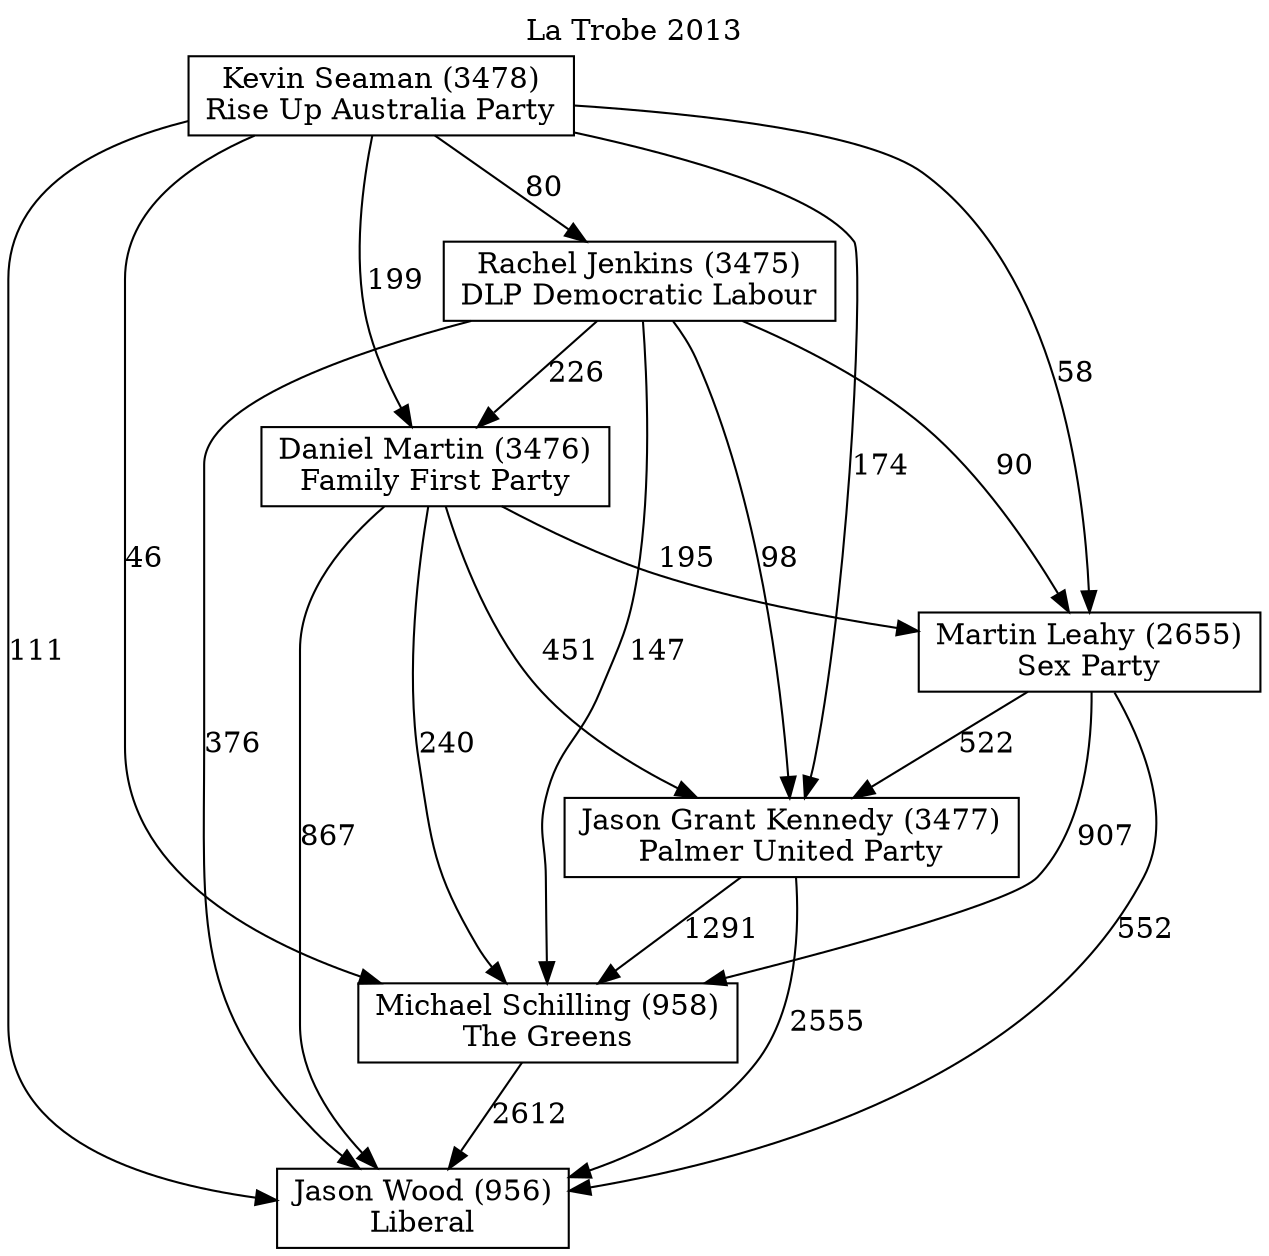// House preference flow
digraph "Jason Wood (956)_La Trobe_2013" {
	graph [label="La Trobe 2013" labelloc=t mclimit=10]
	node [shape=box]
	"Jason Wood (956)" [label="Jason Wood (956)
Liberal"]
	"Michael Schilling (958)" [label="Michael Schilling (958)
The Greens"]
	"Jason Grant Kennedy (3477)" [label="Jason Grant Kennedy (3477)
Palmer United Party"]
	"Martin Leahy (2655)" [label="Martin Leahy (2655)
Sex Party"]
	"Daniel Martin (3476)" [label="Daniel Martin (3476)
Family First Party"]
	"Rachel Jenkins (3475)" [label="Rachel Jenkins (3475)
DLP Democratic Labour"]
	"Kevin Seaman (3478)" [label="Kevin Seaman (3478)
Rise Up Australia Party"]
	"Michael Schilling (958)" -> "Jason Wood (956)" [label=2612]
	"Jason Grant Kennedy (3477)" -> "Michael Schilling (958)" [label=1291]
	"Martin Leahy (2655)" -> "Jason Grant Kennedy (3477)" [label=522]
	"Daniel Martin (3476)" -> "Martin Leahy (2655)" [label=195]
	"Rachel Jenkins (3475)" -> "Daniel Martin (3476)" [label=226]
	"Kevin Seaman (3478)" -> "Rachel Jenkins (3475)" [label=80]
	"Jason Grant Kennedy (3477)" -> "Jason Wood (956)" [label=2555]
	"Martin Leahy (2655)" -> "Jason Wood (956)" [label=552]
	"Daniel Martin (3476)" -> "Jason Wood (956)" [label=867]
	"Rachel Jenkins (3475)" -> "Jason Wood (956)" [label=376]
	"Kevin Seaman (3478)" -> "Jason Wood (956)" [label=111]
	"Kevin Seaman (3478)" -> "Daniel Martin (3476)" [label=199]
	"Rachel Jenkins (3475)" -> "Martin Leahy (2655)" [label=90]
	"Kevin Seaman (3478)" -> "Martin Leahy (2655)" [label=58]
	"Daniel Martin (3476)" -> "Jason Grant Kennedy (3477)" [label=451]
	"Rachel Jenkins (3475)" -> "Jason Grant Kennedy (3477)" [label=98]
	"Kevin Seaman (3478)" -> "Jason Grant Kennedy (3477)" [label=174]
	"Martin Leahy (2655)" -> "Michael Schilling (958)" [label=907]
	"Daniel Martin (3476)" -> "Michael Schilling (958)" [label=240]
	"Rachel Jenkins (3475)" -> "Michael Schilling (958)" [label=147]
	"Kevin Seaman (3478)" -> "Michael Schilling (958)" [label=46]
}
